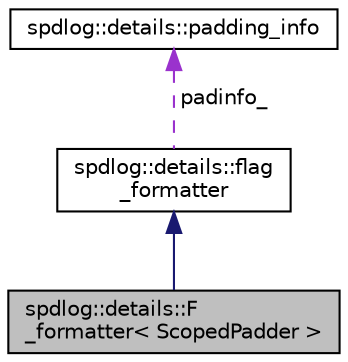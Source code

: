 digraph "spdlog::details::F_formatter&lt; ScopedPadder &gt;"
{
  edge [fontname="Helvetica",fontsize="10",labelfontname="Helvetica",labelfontsize="10"];
  node [fontname="Helvetica",fontsize="10",shape=record];
  Node2 [label="spdlog::details::F\l_formatter\< ScopedPadder \>",height=0.2,width=0.4,color="black", fillcolor="grey75", style="filled", fontcolor="black"];
  Node3 -> Node2 [dir="back",color="midnightblue",fontsize="10",style="solid",fontname="Helvetica"];
  Node3 [label="spdlog::details::flag\l_formatter",height=0.2,width=0.4,color="black", fillcolor="white", style="filled",URL="$classspdlog_1_1details_1_1flag__formatter.html"];
  Node4 -> Node3 [dir="back",color="darkorchid3",fontsize="10",style="dashed",label=" padinfo_" ,fontname="Helvetica"];
  Node4 [label="spdlog::details::padding_info",height=0.2,width=0.4,color="black", fillcolor="white", style="filled",URL="$structspdlog_1_1details_1_1padding__info.html"];
}
